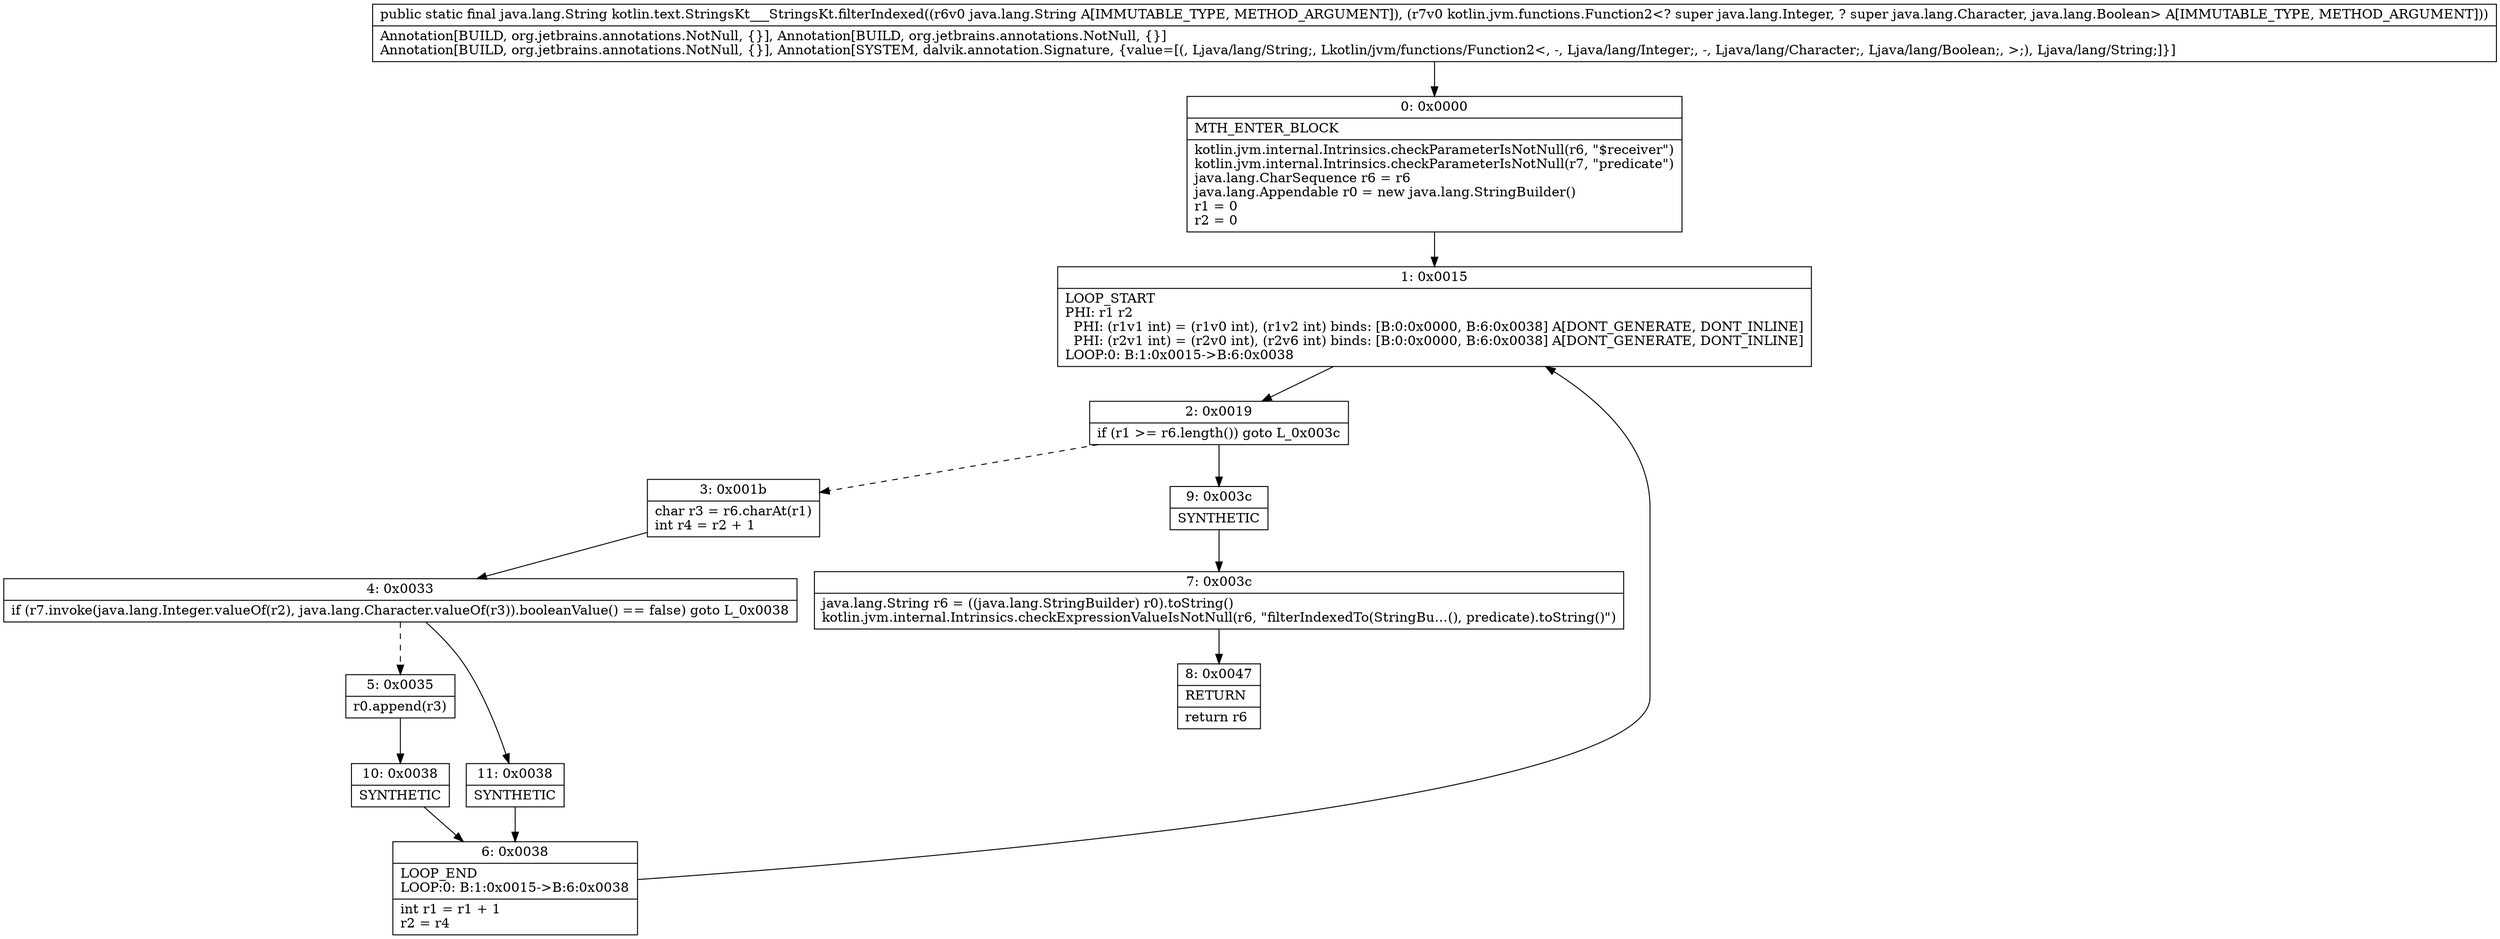 digraph "CFG forkotlin.text.StringsKt___StringsKt.filterIndexed(Ljava\/lang\/String;Lkotlin\/jvm\/functions\/Function2;)Ljava\/lang\/String;" {
Node_0 [shape=record,label="{0\:\ 0x0000|MTH_ENTER_BLOCK\l|kotlin.jvm.internal.Intrinsics.checkParameterIsNotNull(r6, \"$receiver\")\lkotlin.jvm.internal.Intrinsics.checkParameterIsNotNull(r7, \"predicate\")\ljava.lang.CharSequence r6 = r6\ljava.lang.Appendable r0 = new java.lang.StringBuilder()\lr1 = 0\lr2 = 0\l}"];
Node_1 [shape=record,label="{1\:\ 0x0015|LOOP_START\lPHI: r1 r2 \l  PHI: (r1v1 int) = (r1v0 int), (r1v2 int) binds: [B:0:0x0000, B:6:0x0038] A[DONT_GENERATE, DONT_INLINE]\l  PHI: (r2v1 int) = (r2v0 int), (r2v6 int) binds: [B:0:0x0000, B:6:0x0038] A[DONT_GENERATE, DONT_INLINE]\lLOOP:0: B:1:0x0015\-\>B:6:0x0038\l}"];
Node_2 [shape=record,label="{2\:\ 0x0019|if (r1 \>= r6.length()) goto L_0x003c\l}"];
Node_3 [shape=record,label="{3\:\ 0x001b|char r3 = r6.charAt(r1)\lint r4 = r2 + 1\l}"];
Node_4 [shape=record,label="{4\:\ 0x0033|if (r7.invoke(java.lang.Integer.valueOf(r2), java.lang.Character.valueOf(r3)).booleanValue() == false) goto L_0x0038\l}"];
Node_5 [shape=record,label="{5\:\ 0x0035|r0.append(r3)\l}"];
Node_6 [shape=record,label="{6\:\ 0x0038|LOOP_END\lLOOP:0: B:1:0x0015\-\>B:6:0x0038\l|int r1 = r1 + 1\lr2 = r4\l}"];
Node_7 [shape=record,label="{7\:\ 0x003c|java.lang.String r6 = ((java.lang.StringBuilder) r0).toString()\lkotlin.jvm.internal.Intrinsics.checkExpressionValueIsNotNull(r6, \"filterIndexedTo(StringBu…(), predicate).toString()\")\l}"];
Node_8 [shape=record,label="{8\:\ 0x0047|RETURN\l|return r6\l}"];
Node_9 [shape=record,label="{9\:\ 0x003c|SYNTHETIC\l}"];
Node_10 [shape=record,label="{10\:\ 0x0038|SYNTHETIC\l}"];
Node_11 [shape=record,label="{11\:\ 0x0038|SYNTHETIC\l}"];
MethodNode[shape=record,label="{public static final java.lang.String kotlin.text.StringsKt___StringsKt.filterIndexed((r6v0 java.lang.String A[IMMUTABLE_TYPE, METHOD_ARGUMENT]), (r7v0 kotlin.jvm.functions.Function2\<? super java.lang.Integer, ? super java.lang.Character, java.lang.Boolean\> A[IMMUTABLE_TYPE, METHOD_ARGUMENT]))  | Annotation[BUILD, org.jetbrains.annotations.NotNull, \{\}], Annotation[BUILD, org.jetbrains.annotations.NotNull, \{\}]\lAnnotation[BUILD, org.jetbrains.annotations.NotNull, \{\}], Annotation[SYSTEM, dalvik.annotation.Signature, \{value=[(, Ljava\/lang\/String;, Lkotlin\/jvm\/functions\/Function2\<, \-, Ljava\/lang\/Integer;, \-, Ljava\/lang\/Character;, Ljava\/lang\/Boolean;, \>;), Ljava\/lang\/String;]\}]\l}"];
MethodNode -> Node_0;
Node_0 -> Node_1;
Node_1 -> Node_2;
Node_2 -> Node_3[style=dashed];
Node_2 -> Node_9;
Node_3 -> Node_4;
Node_4 -> Node_5[style=dashed];
Node_4 -> Node_11;
Node_5 -> Node_10;
Node_6 -> Node_1;
Node_7 -> Node_8;
Node_9 -> Node_7;
Node_10 -> Node_6;
Node_11 -> Node_6;
}

